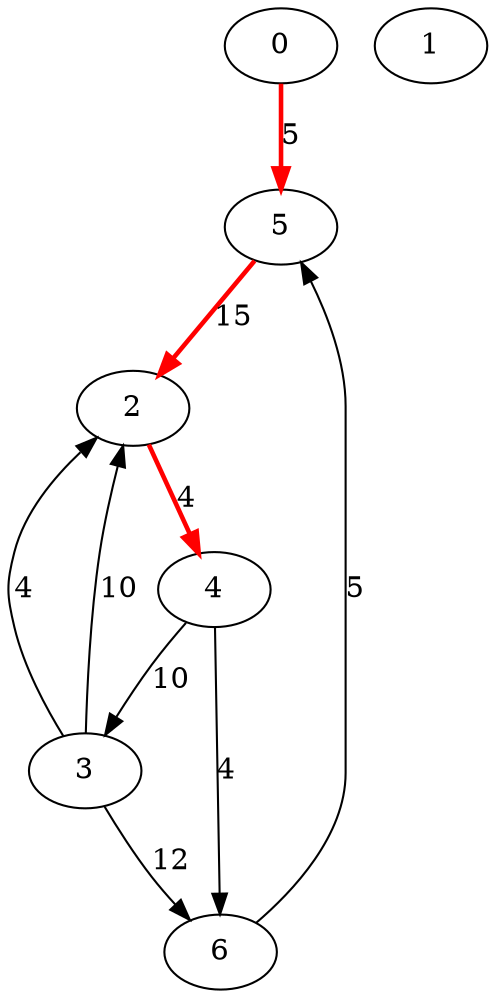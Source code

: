 digraph G {
  0;
  0 -> 5 [label="5", color=red, penwidth=2.2];
  1;
  2;
  2 -> 4 [label="4", color=red, penwidth=2.2];
  3;
  3 -> 2 [label="4"];
  3 -> 2 [label="10"];
  3 -> 6 [label="12"];
  4;
  4 -> 3 [label="10"];
  4 -> 6 [label="4"];
  5;
  5 -> 2 [label="15", color=red, penwidth=2.2];
  6;
  6 -> 5 [label="5"];
}
